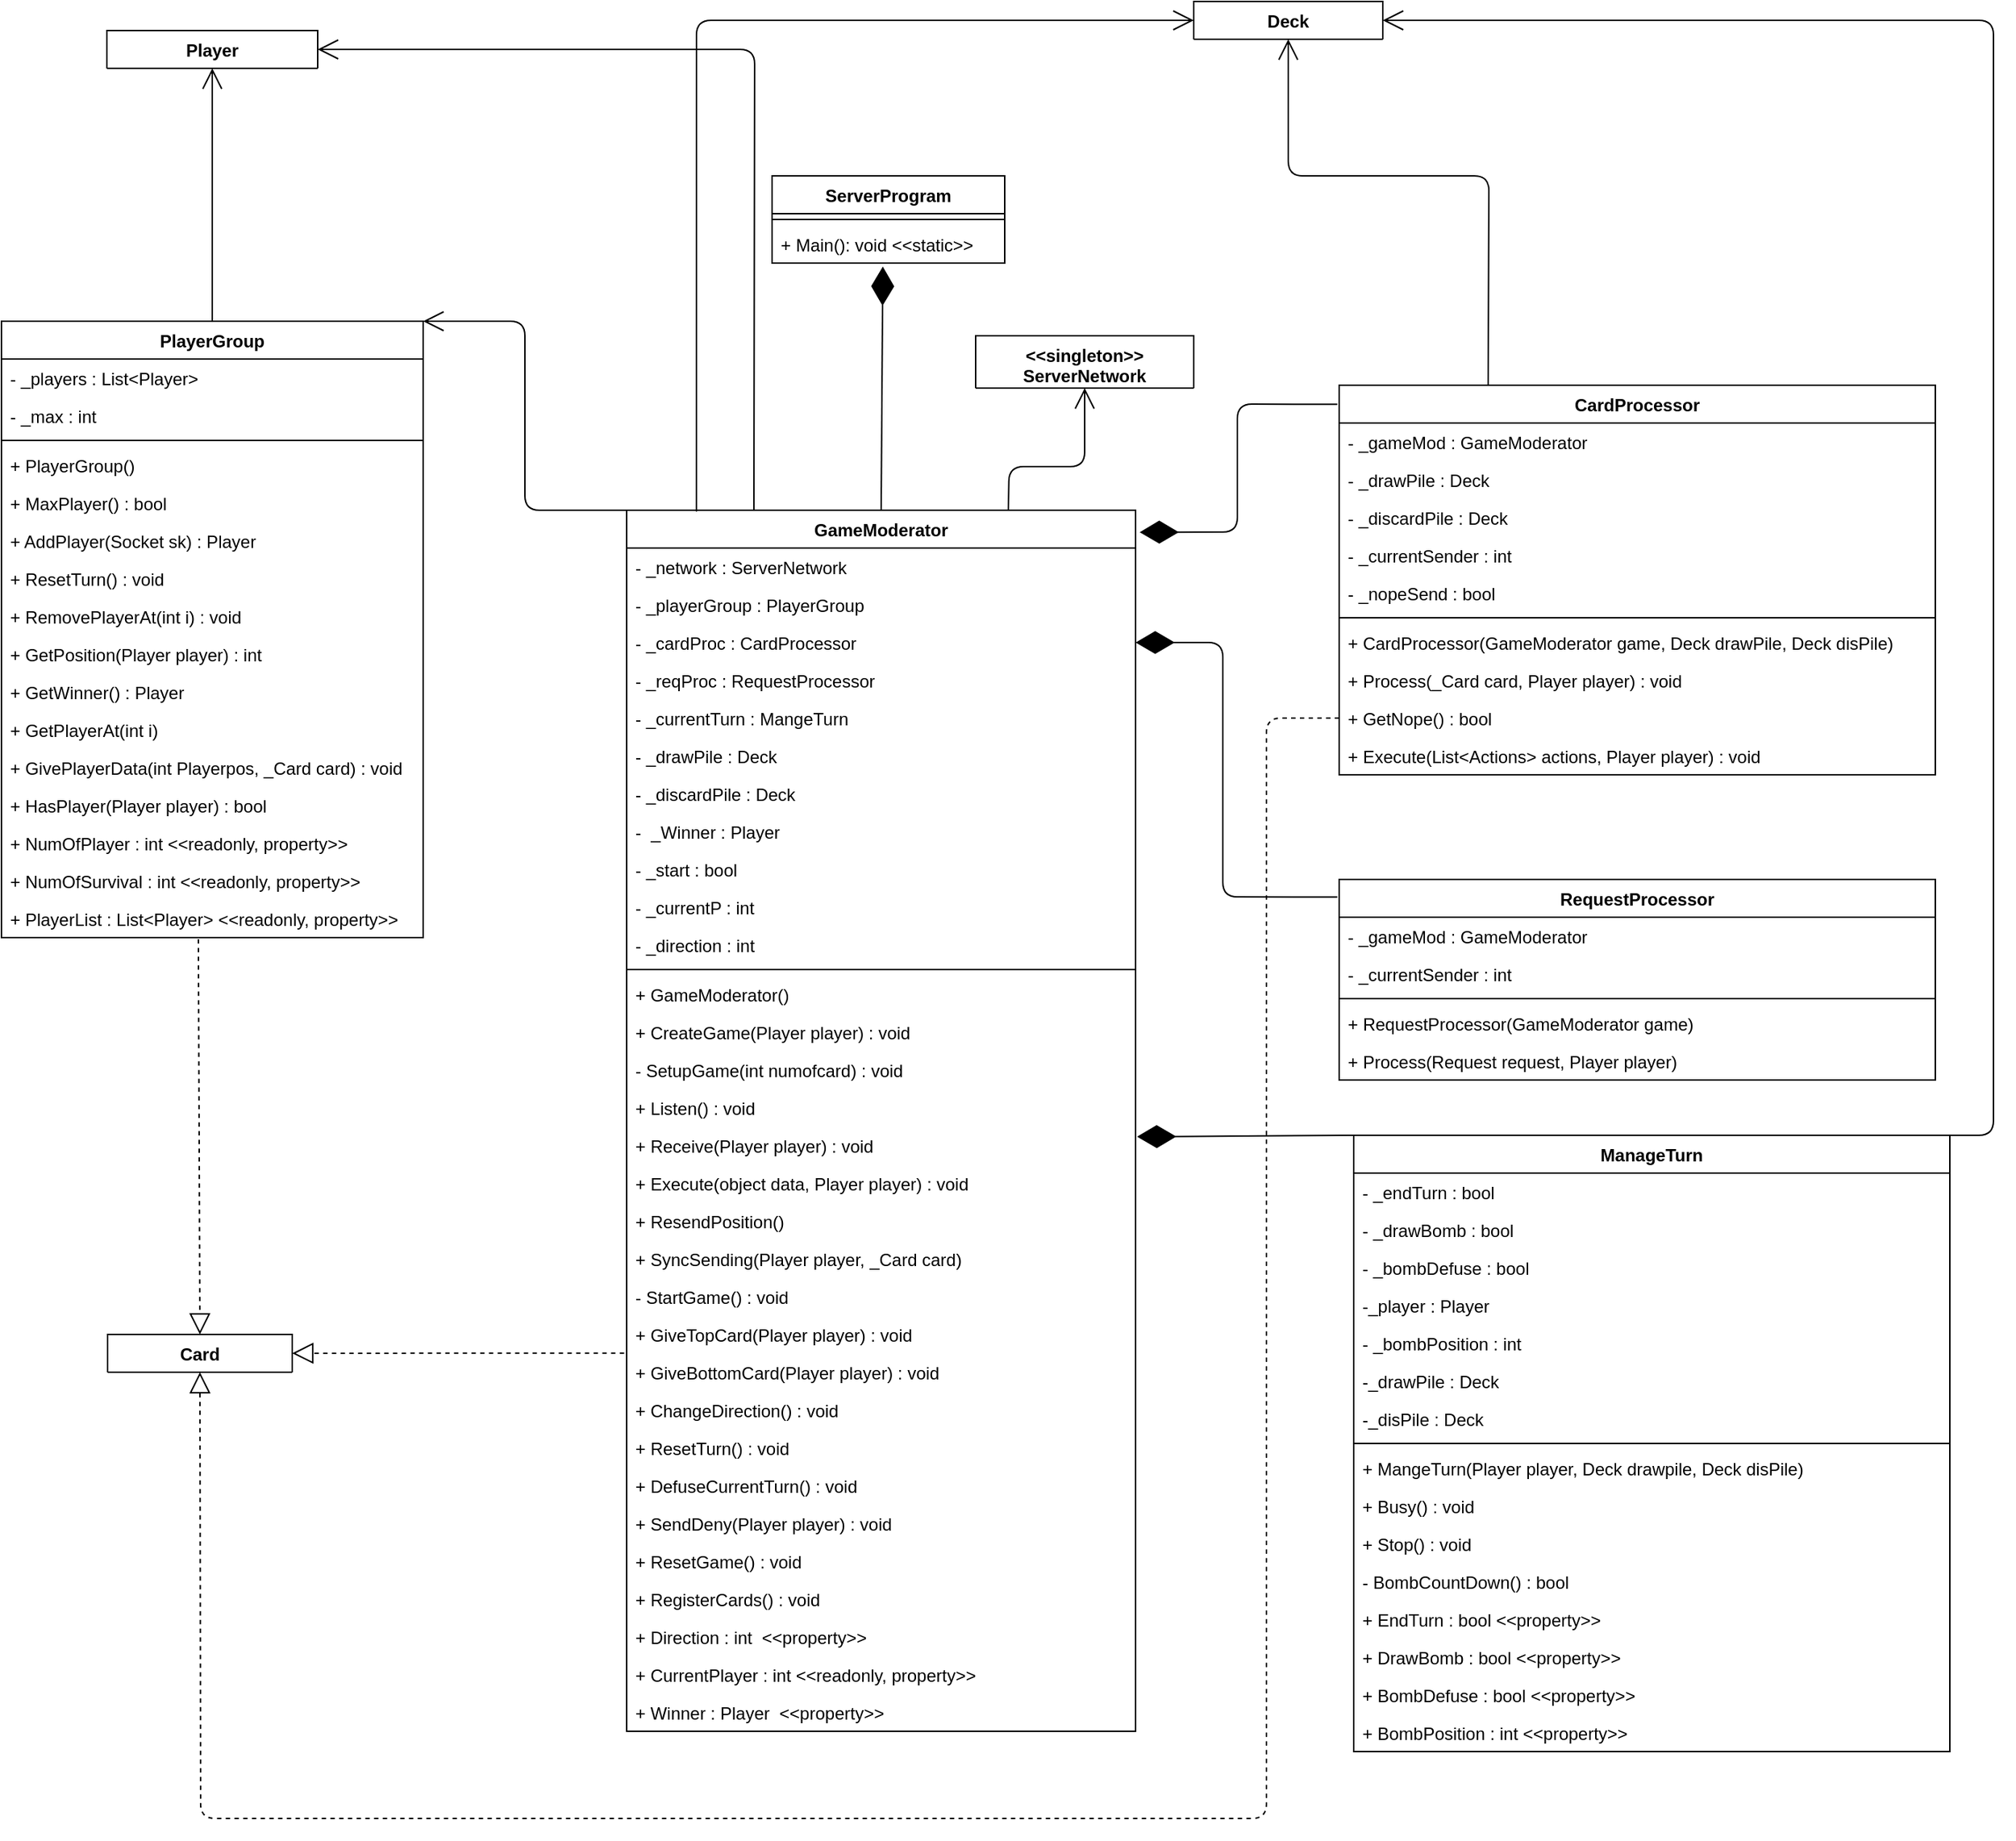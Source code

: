<mxfile version="15.2.9" type="device"><diagram id="C5RBs43oDa-KdzZeNtuy" name="Page-1"><mxGraphModel dx="1412" dy="1494" grid="1" gridSize="10" guides="1" tooltips="1" connect="1" arrows="1" fold="1" page="1" pageScale="1" pageWidth="827" pageHeight="1169" math="0" shadow="0"><root><mxCell id="WIyWlLk6GJQsqaUBKTNV-0"/><mxCell id="WIyWlLk6GJQsqaUBKTNV-1" parent="WIyWlLk6GJQsqaUBKTNV-0"/><mxCell id="rvF8UVp6I5DyZDz2M3_H-0" value="ServerProgram" style="swimlane;fontStyle=1;align=center;verticalAlign=top;childLayout=stackLayout;horizontal=1;startSize=26;horizontalStack=0;resizeParent=1;resizeParentMax=0;resizeLast=0;collapsible=1;marginBottom=0;" vertex="1" parent="WIyWlLk6GJQsqaUBKTNV-1"><mxGeometry x="740" y="430" width="160" height="60" as="geometry"/></mxCell><mxCell id="rvF8UVp6I5DyZDz2M3_H-2" value="" style="line;strokeWidth=1;fillColor=none;align=left;verticalAlign=middle;spacingTop=-1;spacingLeft=3;spacingRight=3;rotatable=0;labelPosition=right;points=[];portConstraint=eastwest;" vertex="1" parent="rvF8UVp6I5DyZDz2M3_H-0"><mxGeometry y="26" width="160" height="8" as="geometry"/></mxCell><mxCell id="rvF8UVp6I5DyZDz2M3_H-3" value="+ Main(): void &lt;&lt;static&gt;&gt;" style="text;strokeColor=none;fillColor=none;align=left;verticalAlign=top;spacingLeft=4;spacingRight=4;overflow=hidden;rotatable=0;points=[[0,0.5],[1,0.5]];portConstraint=eastwest;" vertex="1" parent="rvF8UVp6I5DyZDz2M3_H-0"><mxGeometry y="34" width="160" height="26" as="geometry"/></mxCell><mxCell id="rvF8UVp6I5DyZDz2M3_H-5" value="&lt;&lt;singleton&gt;&gt;&#xA;ServerNetwork" style="swimlane;fontStyle=1;align=center;verticalAlign=top;childLayout=stackLayout;horizontal=1;startSize=36;horizontalStack=0;resizeParent=1;resizeParentMax=0;resizeLast=0;collapsible=1;marginBottom=0;" vertex="1" collapsed="1" parent="WIyWlLk6GJQsqaUBKTNV-1"><mxGeometry x="880" y="540" width="150" height="36" as="geometry"><mxRectangle x="360" y="524" width="160" height="44" as="alternateBounds"/></mxGeometry></mxCell><mxCell id="rvF8UVp6I5DyZDz2M3_H-7" value="" style="line;strokeWidth=1;fillColor=none;align=left;verticalAlign=middle;spacingTop=-1;spacingLeft=3;spacingRight=3;rotatable=0;labelPosition=right;points=[];portConstraint=eastwest;" vertex="1" parent="rvF8UVp6I5DyZDz2M3_H-5"><mxGeometry y="36" width="150" height="8" as="geometry"/></mxCell><mxCell id="rvF8UVp6I5DyZDz2M3_H-10" value="GameModerator" style="swimlane;fontStyle=1;align=center;verticalAlign=top;childLayout=stackLayout;horizontal=1;startSize=26;horizontalStack=0;resizeParent=1;resizeParentMax=0;resizeLast=0;collapsible=1;marginBottom=0;" vertex="1" parent="WIyWlLk6GJQsqaUBKTNV-1"><mxGeometry x="640" y="660" width="350" height="840" as="geometry"><mxRectangle x="640" y="660" width="350" height="26" as="alternateBounds"/></mxGeometry></mxCell><mxCell id="rvF8UVp6I5DyZDz2M3_H-11" value="- _network : ServerNetwork" style="text;strokeColor=none;fillColor=none;align=left;verticalAlign=top;spacingLeft=4;spacingRight=4;overflow=hidden;rotatable=0;points=[[0,0.5],[1,0.5]];portConstraint=eastwest;" vertex="1" parent="rvF8UVp6I5DyZDz2M3_H-10"><mxGeometry y="26" width="350" height="26" as="geometry"/></mxCell><mxCell id="rvF8UVp6I5DyZDz2M3_H-16" value="- _playerGroup : PlayerGroup" style="text;strokeColor=none;fillColor=none;align=left;verticalAlign=top;spacingLeft=4;spacingRight=4;overflow=hidden;rotatable=0;points=[[0,0.5],[1,0.5]];portConstraint=eastwest;" vertex="1" parent="rvF8UVp6I5DyZDz2M3_H-10"><mxGeometry y="52" width="350" height="26" as="geometry"/></mxCell><mxCell id="rvF8UVp6I5DyZDz2M3_H-17" value="- _cardProc : CardProcessor" style="text;strokeColor=none;fillColor=none;align=left;verticalAlign=top;spacingLeft=4;spacingRight=4;overflow=hidden;rotatable=0;points=[[0,0.5],[1,0.5]];portConstraint=eastwest;" vertex="1" parent="rvF8UVp6I5DyZDz2M3_H-10"><mxGeometry y="78" width="350" height="26" as="geometry"/></mxCell><mxCell id="rvF8UVp6I5DyZDz2M3_H-18" value="- _reqProc : RequestProcessor" style="text;strokeColor=none;fillColor=none;align=left;verticalAlign=top;spacingLeft=4;spacingRight=4;overflow=hidden;rotatable=0;points=[[0,0.5],[1,0.5]];portConstraint=eastwest;" vertex="1" parent="rvF8UVp6I5DyZDz2M3_H-10"><mxGeometry y="104" width="350" height="26" as="geometry"/></mxCell><mxCell id="rvF8UVp6I5DyZDz2M3_H-25" value="- _currentTurn : MangeTurn" style="text;strokeColor=none;fillColor=none;align=left;verticalAlign=top;spacingLeft=4;spacingRight=4;overflow=hidden;rotatable=0;points=[[0,0.5],[1,0.5]];portConstraint=eastwest;" vertex="1" parent="rvF8UVp6I5DyZDz2M3_H-10"><mxGeometry y="130" width="350" height="26" as="geometry"/></mxCell><mxCell id="rvF8UVp6I5DyZDz2M3_H-19" value="- _drawPile : Deck" style="text;strokeColor=none;fillColor=none;align=left;verticalAlign=top;spacingLeft=4;spacingRight=4;overflow=hidden;rotatable=0;points=[[0,0.5],[1,0.5]];portConstraint=eastwest;" vertex="1" parent="rvF8UVp6I5DyZDz2M3_H-10"><mxGeometry y="156" width="350" height="26" as="geometry"/></mxCell><mxCell id="rvF8UVp6I5DyZDz2M3_H-21" value="- _discardPile : Deck" style="text;strokeColor=none;fillColor=none;align=left;verticalAlign=top;spacingLeft=4;spacingRight=4;overflow=hidden;rotatable=0;points=[[0,0.5],[1,0.5]];portConstraint=eastwest;" vertex="1" parent="rvF8UVp6I5DyZDz2M3_H-10"><mxGeometry y="182" width="350" height="26" as="geometry"/></mxCell><mxCell id="rvF8UVp6I5DyZDz2M3_H-22" value="-  _Winner : Player" style="text;strokeColor=none;fillColor=none;align=left;verticalAlign=top;spacingLeft=4;spacingRight=4;overflow=hidden;rotatable=0;points=[[0,0.5],[1,0.5]];portConstraint=eastwest;" vertex="1" parent="rvF8UVp6I5DyZDz2M3_H-10"><mxGeometry y="208" width="350" height="26" as="geometry"/></mxCell><mxCell id="rvF8UVp6I5DyZDz2M3_H-23" value="- _start : bool" style="text;strokeColor=none;fillColor=none;align=left;verticalAlign=top;spacingLeft=4;spacingRight=4;overflow=hidden;rotatable=0;points=[[0,0.5],[1,0.5]];portConstraint=eastwest;" vertex="1" parent="rvF8UVp6I5DyZDz2M3_H-10"><mxGeometry y="234" width="350" height="26" as="geometry"/></mxCell><mxCell id="rvF8UVp6I5DyZDz2M3_H-24" value="- _currentP : int" style="text;strokeColor=none;fillColor=none;align=left;verticalAlign=top;spacingLeft=4;spacingRight=4;overflow=hidden;rotatable=0;points=[[0,0.5],[1,0.5]];portConstraint=eastwest;" vertex="1" parent="rvF8UVp6I5DyZDz2M3_H-10"><mxGeometry y="260" width="350" height="26" as="geometry"/></mxCell><mxCell id="rvF8UVp6I5DyZDz2M3_H-26" value="- _direction : int" style="text;strokeColor=none;fillColor=none;align=left;verticalAlign=top;spacingLeft=4;spacingRight=4;overflow=hidden;rotatable=0;points=[[0,0.5],[1,0.5]];portConstraint=eastwest;" vertex="1" parent="rvF8UVp6I5DyZDz2M3_H-10"><mxGeometry y="286" width="350" height="26" as="geometry"/></mxCell><mxCell id="rvF8UVp6I5DyZDz2M3_H-12" value="" style="line;strokeWidth=1;fillColor=none;align=left;verticalAlign=middle;spacingTop=-1;spacingLeft=3;spacingRight=3;rotatable=0;labelPosition=right;points=[];portConstraint=eastwest;" vertex="1" parent="rvF8UVp6I5DyZDz2M3_H-10"><mxGeometry y="312" width="350" height="8" as="geometry"/></mxCell><mxCell id="rvF8UVp6I5DyZDz2M3_H-13" value="+ GameModerator()" style="text;strokeColor=none;fillColor=none;align=left;verticalAlign=top;spacingLeft=4;spacingRight=4;overflow=hidden;rotatable=0;points=[[0,0.5],[1,0.5]];portConstraint=eastwest;" vertex="1" parent="rvF8UVp6I5DyZDz2M3_H-10"><mxGeometry y="320" width="350" height="26" as="geometry"/></mxCell><mxCell id="rvF8UVp6I5DyZDz2M3_H-27" value="+ CreateGame(Player player) : void" style="text;strokeColor=none;fillColor=none;align=left;verticalAlign=top;spacingLeft=4;spacingRight=4;overflow=hidden;rotatable=0;points=[[0,0.5],[1,0.5]];portConstraint=eastwest;" vertex="1" parent="rvF8UVp6I5DyZDz2M3_H-10"><mxGeometry y="346" width="350" height="26" as="geometry"/></mxCell><mxCell id="rvF8UVp6I5DyZDz2M3_H-32" value="- SetupGame(int numofcard) : void" style="text;strokeColor=none;fillColor=none;align=left;verticalAlign=top;spacingLeft=4;spacingRight=4;overflow=hidden;rotatable=0;points=[[0,0.5],[1,0.5]];portConstraint=eastwest;" vertex="1" parent="rvF8UVp6I5DyZDz2M3_H-10"><mxGeometry y="372" width="350" height="26" as="geometry"/></mxCell><mxCell id="rvF8UVp6I5DyZDz2M3_H-28" value="+ Listen() : void" style="text;strokeColor=none;fillColor=none;align=left;verticalAlign=top;spacingLeft=4;spacingRight=4;overflow=hidden;rotatable=0;points=[[0,0.5],[1,0.5]];portConstraint=eastwest;" vertex="1" parent="rvF8UVp6I5DyZDz2M3_H-10"><mxGeometry y="398" width="350" height="26" as="geometry"/></mxCell><mxCell id="rvF8UVp6I5DyZDz2M3_H-29" value="+ Receive(Player player) : void" style="text;strokeColor=none;fillColor=none;align=left;verticalAlign=top;spacingLeft=4;spacingRight=4;overflow=hidden;rotatable=0;points=[[0,0.5],[1,0.5]];portConstraint=eastwest;" vertex="1" parent="rvF8UVp6I5DyZDz2M3_H-10"><mxGeometry y="424" width="350" height="26" as="geometry"/></mxCell><mxCell id="rvF8UVp6I5DyZDz2M3_H-30" value="+ Execute(object data, Player player) : void" style="text;strokeColor=none;fillColor=none;align=left;verticalAlign=top;spacingLeft=4;spacingRight=4;overflow=hidden;rotatable=0;points=[[0,0.5],[1,0.5]];portConstraint=eastwest;" vertex="1" parent="rvF8UVp6I5DyZDz2M3_H-10"><mxGeometry y="450" width="350" height="26" as="geometry"/></mxCell><mxCell id="rvF8UVp6I5DyZDz2M3_H-31" value="+ ResendPosition()" style="text;strokeColor=none;fillColor=none;align=left;verticalAlign=top;spacingLeft=4;spacingRight=4;overflow=hidden;rotatable=0;points=[[0,0.5],[1,0.5]];portConstraint=eastwest;" vertex="1" parent="rvF8UVp6I5DyZDz2M3_H-10"><mxGeometry y="476" width="350" height="26" as="geometry"/></mxCell><mxCell id="rvF8UVp6I5DyZDz2M3_H-38" value="+ SyncSending(Player player, _Card card)" style="text;strokeColor=none;fillColor=none;align=left;verticalAlign=top;spacingLeft=4;spacingRight=4;overflow=hidden;rotatable=0;points=[[0,0.5],[1,0.5]];portConstraint=eastwest;" vertex="1" parent="rvF8UVp6I5DyZDz2M3_H-10"><mxGeometry y="502" width="350" height="26" as="geometry"/></mxCell><mxCell id="rvF8UVp6I5DyZDz2M3_H-33" value="- StartGame() : void" style="text;strokeColor=none;fillColor=none;align=left;verticalAlign=top;spacingLeft=4;spacingRight=4;overflow=hidden;rotatable=0;points=[[0,0.5],[1,0.5]];portConstraint=eastwest;" vertex="1" parent="rvF8UVp6I5DyZDz2M3_H-10"><mxGeometry y="528" width="350" height="26" as="geometry"/></mxCell><mxCell id="rvF8UVp6I5DyZDz2M3_H-34" value="+ GiveTopCard(Player player) : void" style="text;strokeColor=none;fillColor=none;align=left;verticalAlign=top;spacingLeft=4;spacingRight=4;overflow=hidden;rotatable=0;points=[[0,0.5],[1,0.5]];portConstraint=eastwest;" vertex="1" parent="rvF8UVp6I5DyZDz2M3_H-10"><mxGeometry y="554" width="350" height="26" as="geometry"/></mxCell><mxCell id="rvF8UVp6I5DyZDz2M3_H-35" value="+ GiveBottomCard(Player player) : void" style="text;strokeColor=none;fillColor=none;align=left;verticalAlign=top;spacingLeft=4;spacingRight=4;overflow=hidden;rotatable=0;points=[[0,0.5],[1,0.5]];portConstraint=eastwest;" vertex="1" parent="rvF8UVp6I5DyZDz2M3_H-10"><mxGeometry y="580" width="350" height="26" as="geometry"/></mxCell><mxCell id="rvF8UVp6I5DyZDz2M3_H-36" value="+ ChangeDirection() : void" style="text;strokeColor=none;fillColor=none;align=left;verticalAlign=top;spacingLeft=4;spacingRight=4;overflow=hidden;rotatable=0;points=[[0,0.5],[1,0.5]];portConstraint=eastwest;" vertex="1" parent="rvF8UVp6I5DyZDz2M3_H-10"><mxGeometry y="606" width="350" height="26" as="geometry"/></mxCell><mxCell id="rvF8UVp6I5DyZDz2M3_H-37" value="+ ResetTurn() : void" style="text;strokeColor=none;fillColor=none;align=left;verticalAlign=top;spacingLeft=4;spacingRight=4;overflow=hidden;rotatable=0;points=[[0,0.5],[1,0.5]];portConstraint=eastwest;" vertex="1" parent="rvF8UVp6I5DyZDz2M3_H-10"><mxGeometry y="632" width="350" height="26" as="geometry"/></mxCell><mxCell id="rvF8UVp6I5DyZDz2M3_H-39" value="+ DefuseCurrentTurn() : void" style="text;strokeColor=none;fillColor=none;align=left;verticalAlign=top;spacingLeft=4;spacingRight=4;overflow=hidden;rotatable=0;points=[[0,0.5],[1,0.5]];portConstraint=eastwest;" vertex="1" parent="rvF8UVp6I5DyZDz2M3_H-10"><mxGeometry y="658" width="350" height="26" as="geometry"/></mxCell><mxCell id="rvF8UVp6I5DyZDz2M3_H-40" value="+ SendDeny(Player player) : void" style="text;strokeColor=none;fillColor=none;align=left;verticalAlign=top;spacingLeft=4;spacingRight=4;overflow=hidden;rotatable=0;points=[[0,0.5],[1,0.5]];portConstraint=eastwest;" vertex="1" parent="rvF8UVp6I5DyZDz2M3_H-10"><mxGeometry y="684" width="350" height="26" as="geometry"/></mxCell><mxCell id="rvF8UVp6I5DyZDz2M3_H-41" value="+ ResetGame() : void" style="text;strokeColor=none;fillColor=none;align=left;verticalAlign=top;spacingLeft=4;spacingRight=4;overflow=hidden;rotatable=0;points=[[0,0.5],[1,0.5]];portConstraint=eastwest;" vertex="1" parent="rvF8UVp6I5DyZDz2M3_H-10"><mxGeometry y="710" width="350" height="26" as="geometry"/></mxCell><mxCell id="rvF8UVp6I5DyZDz2M3_H-42" value="+ RegisterCards() : void" style="text;strokeColor=none;fillColor=none;align=left;verticalAlign=top;spacingLeft=4;spacingRight=4;overflow=hidden;rotatable=0;points=[[0,0.5],[1,0.5]];portConstraint=eastwest;" vertex="1" parent="rvF8UVp6I5DyZDz2M3_H-10"><mxGeometry y="736" width="350" height="26" as="geometry"/></mxCell><mxCell id="rvF8UVp6I5DyZDz2M3_H-81" value="+ Direction : int  &lt;&lt;property&gt;&gt;" style="text;strokeColor=none;fillColor=none;align=left;verticalAlign=top;spacingLeft=4;spacingRight=4;overflow=hidden;rotatable=0;points=[[0,0.5],[1,0.5]];portConstraint=eastwest;" vertex="1" parent="rvF8UVp6I5DyZDz2M3_H-10"><mxGeometry y="762" width="350" height="26" as="geometry"/></mxCell><mxCell id="rvF8UVp6I5DyZDz2M3_H-82" value="+ CurrentPlayer : int &lt;&lt;readonly, property&gt;&gt;" style="text;strokeColor=none;fillColor=none;align=left;verticalAlign=top;spacingLeft=4;spacingRight=4;overflow=hidden;rotatable=0;points=[[0,0.5],[1,0.5]];portConstraint=eastwest;" vertex="1" parent="rvF8UVp6I5DyZDz2M3_H-10"><mxGeometry y="788" width="350" height="26" as="geometry"/></mxCell><mxCell id="rvF8UVp6I5DyZDz2M3_H-83" value="+ Winner : Player  &lt;&lt;property&gt;&gt;" style="text;strokeColor=none;fillColor=none;align=left;verticalAlign=top;spacingLeft=4;spacingRight=4;overflow=hidden;rotatable=0;points=[[0,0.5],[1,0.5]];portConstraint=eastwest;" vertex="1" parent="rvF8UVp6I5DyZDz2M3_H-10"><mxGeometry y="814" width="350" height="26" as="geometry"/></mxCell><mxCell id="rvF8UVp6I5DyZDz2M3_H-14" value="" style="endArrow=diamondThin;endFill=1;endSize=24;html=1;exitX=0.5;exitY=0;exitDx=0;exitDy=0;entryX=0.476;entryY=1.093;entryDx=0;entryDy=0;entryPerimeter=0;" edge="1" parent="WIyWlLk6GJQsqaUBKTNV-1" source="rvF8UVp6I5DyZDz2M3_H-10" target="rvF8UVp6I5DyZDz2M3_H-3"><mxGeometry width="160" relative="1" as="geometry"><mxPoint x="470" y="570" as="sourcePoint"/><mxPoint x="710" y="570" as="targetPoint"/></mxGeometry></mxCell><mxCell id="rvF8UVp6I5DyZDz2M3_H-15" value="" style="endArrow=open;endFill=1;endSize=12;html=1;exitX=0.75;exitY=0;exitDx=0;exitDy=0;entryX=0.5;entryY=1;entryDx=0;entryDy=0;" edge="1" parent="WIyWlLk6GJQsqaUBKTNV-1" source="rvF8UVp6I5DyZDz2M3_H-10" target="rvF8UVp6I5DyZDz2M3_H-5"><mxGeometry width="160" relative="1" as="geometry"><mxPoint x="720" y="600" as="sourcePoint"/><mxPoint x="880" y="600" as="targetPoint"/><Array as="points"><mxPoint x="903" y="630"/><mxPoint x="955" y="630"/></Array></mxGeometry></mxCell><mxCell id="rvF8UVp6I5DyZDz2M3_H-43" value="PlayerGroup" style="swimlane;fontStyle=1;align=center;verticalAlign=top;childLayout=stackLayout;horizontal=1;startSize=26;horizontalStack=0;resizeParent=1;resizeParentMax=0;resizeLast=0;collapsible=1;marginBottom=0;" vertex="1" parent="WIyWlLk6GJQsqaUBKTNV-1"><mxGeometry x="210" y="530" width="290" height="424" as="geometry"/></mxCell><mxCell id="rvF8UVp6I5DyZDz2M3_H-44" value="- _players : List&lt;Player&gt;" style="text;strokeColor=none;fillColor=none;align=left;verticalAlign=top;spacingLeft=4;spacingRight=4;overflow=hidden;rotatable=0;points=[[0,0.5],[1,0.5]];portConstraint=eastwest;" vertex="1" parent="rvF8UVp6I5DyZDz2M3_H-43"><mxGeometry y="26" width="290" height="26" as="geometry"/></mxCell><mxCell id="rvF8UVp6I5DyZDz2M3_H-47" value="- _max : int" style="text;strokeColor=none;fillColor=none;align=left;verticalAlign=top;spacingLeft=4;spacingRight=4;overflow=hidden;rotatable=0;points=[[0,0.5],[1,0.5]];portConstraint=eastwest;" vertex="1" parent="rvF8UVp6I5DyZDz2M3_H-43"><mxGeometry y="52" width="290" height="26" as="geometry"/></mxCell><mxCell id="rvF8UVp6I5DyZDz2M3_H-45" value="" style="line;strokeWidth=1;fillColor=none;align=left;verticalAlign=middle;spacingTop=-1;spacingLeft=3;spacingRight=3;rotatable=0;labelPosition=right;points=[];portConstraint=eastwest;" vertex="1" parent="rvF8UVp6I5DyZDz2M3_H-43"><mxGeometry y="78" width="290" height="8" as="geometry"/></mxCell><mxCell id="rvF8UVp6I5DyZDz2M3_H-46" value="+ PlayerGroup()" style="text;strokeColor=none;fillColor=none;align=left;verticalAlign=top;spacingLeft=4;spacingRight=4;overflow=hidden;rotatable=0;points=[[0,0.5],[1,0.5]];portConstraint=eastwest;" vertex="1" parent="rvF8UVp6I5DyZDz2M3_H-43"><mxGeometry y="86" width="290" height="26" as="geometry"/></mxCell><mxCell id="rvF8UVp6I5DyZDz2M3_H-48" value="+ MaxPlayer() : bool" style="text;strokeColor=none;fillColor=none;align=left;verticalAlign=top;spacingLeft=4;spacingRight=4;overflow=hidden;rotatable=0;points=[[0,0.5],[1,0.5]];portConstraint=eastwest;" vertex="1" parent="rvF8UVp6I5DyZDz2M3_H-43"><mxGeometry y="112" width="290" height="26" as="geometry"/></mxCell><mxCell id="rvF8UVp6I5DyZDz2M3_H-49" value="+ AddPlayer(Socket sk) : Player" style="text;strokeColor=none;fillColor=none;align=left;verticalAlign=top;spacingLeft=4;spacingRight=4;overflow=hidden;rotatable=0;points=[[0,0.5],[1,0.5]];portConstraint=eastwest;" vertex="1" parent="rvF8UVp6I5DyZDz2M3_H-43"><mxGeometry y="138" width="290" height="26" as="geometry"/></mxCell><mxCell id="rvF8UVp6I5DyZDz2M3_H-51" value="+ ResetTurn() : void" style="text;strokeColor=none;fillColor=none;align=left;verticalAlign=top;spacingLeft=4;spacingRight=4;overflow=hidden;rotatable=0;points=[[0,0.5],[1,0.5]];portConstraint=eastwest;" vertex="1" parent="rvF8UVp6I5DyZDz2M3_H-43"><mxGeometry y="164" width="290" height="26" as="geometry"/></mxCell><mxCell id="rvF8UVp6I5DyZDz2M3_H-52" value="+ RemovePlayerAt(int i) : void" style="text;strokeColor=none;fillColor=none;align=left;verticalAlign=top;spacingLeft=4;spacingRight=4;overflow=hidden;rotatable=0;points=[[0,0.5],[1,0.5]];portConstraint=eastwest;" vertex="1" parent="rvF8UVp6I5DyZDz2M3_H-43"><mxGeometry y="190" width="290" height="26" as="geometry"/></mxCell><mxCell id="rvF8UVp6I5DyZDz2M3_H-62" value="+ GetPosition(Player player) : int" style="text;strokeColor=none;fillColor=none;align=left;verticalAlign=top;spacingLeft=4;spacingRight=4;overflow=hidden;rotatable=0;points=[[0,0.5],[1,0.5]];portConstraint=eastwest;" vertex="1" parent="rvF8UVp6I5DyZDz2M3_H-43"><mxGeometry y="216" width="290" height="26" as="geometry"/></mxCell><mxCell id="rvF8UVp6I5DyZDz2M3_H-63" value="+ GetWinner() : Player" style="text;strokeColor=none;fillColor=none;align=left;verticalAlign=top;spacingLeft=4;spacingRight=4;overflow=hidden;rotatable=0;points=[[0,0.5],[1,0.5]];portConstraint=eastwest;" vertex="1" parent="rvF8UVp6I5DyZDz2M3_H-43"><mxGeometry y="242" width="290" height="26" as="geometry"/></mxCell><mxCell id="rvF8UVp6I5DyZDz2M3_H-75" value="+ GetPlayerAt(int i)" style="text;strokeColor=none;fillColor=none;align=left;verticalAlign=top;spacingLeft=4;spacingRight=4;overflow=hidden;rotatable=0;points=[[0,0.5],[1,0.5]];portConstraint=eastwest;" vertex="1" parent="rvF8UVp6I5DyZDz2M3_H-43"><mxGeometry y="268" width="290" height="26" as="geometry"/></mxCell><mxCell id="rvF8UVp6I5DyZDz2M3_H-76" value="+ GivePlayerData(int Playerpos, _Card card) : void" style="text;strokeColor=none;fillColor=none;align=left;verticalAlign=top;spacingLeft=4;spacingRight=4;overflow=hidden;rotatable=0;points=[[0,0.5],[1,0.5]];portConstraint=eastwest;" vertex="1" parent="rvF8UVp6I5DyZDz2M3_H-43"><mxGeometry y="294" width="290" height="26" as="geometry"/></mxCell><mxCell id="rvF8UVp6I5DyZDz2M3_H-77" value="+ HasPlayer(Player player) : bool" style="text;strokeColor=none;fillColor=none;align=left;verticalAlign=top;spacingLeft=4;spacingRight=4;overflow=hidden;rotatable=0;points=[[0,0.5],[1,0.5]];portConstraint=eastwest;" vertex="1" parent="rvF8UVp6I5DyZDz2M3_H-43"><mxGeometry y="320" width="290" height="26" as="geometry"/></mxCell><mxCell id="rvF8UVp6I5DyZDz2M3_H-80" value="+ NumOfPlayer : int &lt;&lt;readonly, property&gt;&gt;" style="text;strokeColor=none;fillColor=none;align=left;verticalAlign=top;spacingLeft=4;spacingRight=4;overflow=hidden;rotatable=0;points=[[0,0.5],[1,0.5]];portConstraint=eastwest;" vertex="1" parent="rvF8UVp6I5DyZDz2M3_H-43"><mxGeometry y="346" width="290" height="26" as="geometry"/></mxCell><mxCell id="rvF8UVp6I5DyZDz2M3_H-78" value="+ NumOfSurvival : int &lt;&lt;readonly, property&gt;&gt;" style="text;strokeColor=none;fillColor=none;align=left;verticalAlign=top;spacingLeft=4;spacingRight=4;overflow=hidden;rotatable=0;points=[[0,0.5],[1,0.5]];portConstraint=eastwest;" vertex="1" parent="rvF8UVp6I5DyZDz2M3_H-43"><mxGeometry y="372" width="290" height="26" as="geometry"/></mxCell><mxCell id="rvF8UVp6I5DyZDz2M3_H-79" value="+ PlayerList : List&lt;Player&gt; &lt;&lt;readonly, property&gt;&gt;" style="text;strokeColor=none;fillColor=none;align=left;verticalAlign=top;spacingLeft=4;spacingRight=4;overflow=hidden;rotatable=0;points=[[0,0.5],[1,0.5]];portConstraint=eastwest;" vertex="1" parent="rvF8UVp6I5DyZDz2M3_H-43"><mxGeometry y="398" width="290" height="26" as="geometry"/></mxCell><mxCell id="rvF8UVp6I5DyZDz2M3_H-50" value="" style="endArrow=open;endFill=1;endSize=12;html=1;exitX=0;exitY=0;exitDx=0;exitDy=0;entryX=1;entryY=0;entryDx=0;entryDy=0;" edge="1" parent="WIyWlLk6GJQsqaUBKTNV-1" source="rvF8UVp6I5DyZDz2M3_H-10" target="rvF8UVp6I5DyZDz2M3_H-43"><mxGeometry width="160" relative="1" as="geometry"><mxPoint x="490" y="600" as="sourcePoint"/><mxPoint x="650" y="600" as="targetPoint"/><Array as="points"><mxPoint x="570" y="660"/><mxPoint x="570" y="530"/></Array></mxGeometry></mxCell><mxCell id="rvF8UVp6I5DyZDz2M3_H-84" value="Player" style="swimlane;fontStyle=1;align=center;verticalAlign=top;childLayout=stackLayout;horizontal=1;startSize=26;horizontalStack=0;resizeParent=1;resizeParentMax=0;resizeLast=0;collapsible=1;marginBottom=0;" vertex="1" collapsed="1" parent="WIyWlLk6GJQsqaUBKTNV-1"><mxGeometry x="282.5" y="330" width="145" height="26" as="geometry"><mxRectangle x="275" y="330" width="160" height="34" as="alternateBounds"/></mxGeometry></mxCell><mxCell id="rvF8UVp6I5DyZDz2M3_H-86" value="" style="line;strokeWidth=1;fillColor=none;align=left;verticalAlign=middle;spacingTop=-1;spacingLeft=3;spacingRight=3;rotatable=0;labelPosition=right;points=[];portConstraint=eastwest;" vertex="1" parent="rvF8UVp6I5DyZDz2M3_H-84"><mxGeometry y="26" width="145" height="8" as="geometry"/></mxCell><mxCell id="rvF8UVp6I5DyZDz2M3_H-88" value="" style="endArrow=open;endFill=1;endSize=12;html=1;exitX=0.5;exitY=0;exitDx=0;exitDy=0;entryX=0.5;entryY=1;entryDx=0;entryDy=0;" edge="1" parent="WIyWlLk6GJQsqaUBKTNV-1" source="rvF8UVp6I5DyZDz2M3_H-43" target="rvF8UVp6I5DyZDz2M3_H-84"><mxGeometry width="160" relative="1" as="geometry"><mxPoint x="310" y="440" as="sourcePoint"/><mxPoint x="470" y="440" as="targetPoint"/></mxGeometry></mxCell><mxCell id="rvF8UVp6I5DyZDz2M3_H-89" value="" style="endArrow=open;endFill=1;endSize=12;html=1;exitX=0.25;exitY=0;exitDx=0;exitDy=0;entryX=1;entryY=0.5;entryDx=0;entryDy=0;" edge="1" parent="WIyWlLk6GJQsqaUBKTNV-1" source="rvF8UVp6I5DyZDz2M3_H-10" target="rvF8UVp6I5DyZDz2M3_H-84"><mxGeometry width="160" relative="1" as="geometry"><mxPoint x="310" y="440" as="sourcePoint"/><mxPoint x="470" y="440" as="targetPoint"/><Array as="points"><mxPoint x="728" y="343"/></Array></mxGeometry></mxCell><mxCell id="rvF8UVp6I5DyZDz2M3_H-90" value="CardProcessor" style="swimlane;fontStyle=1;align=center;verticalAlign=top;childLayout=stackLayout;horizontal=1;startSize=26;horizontalStack=0;resizeParent=1;resizeParentMax=0;resizeLast=0;collapsible=1;marginBottom=0;" vertex="1" parent="WIyWlLk6GJQsqaUBKTNV-1"><mxGeometry x="1130" y="574" width="410" height="268" as="geometry"/></mxCell><mxCell id="rvF8UVp6I5DyZDz2M3_H-91" value="- _gameMod : GameModerator" style="text;strokeColor=none;fillColor=none;align=left;verticalAlign=top;spacingLeft=4;spacingRight=4;overflow=hidden;rotatable=0;points=[[0,0.5],[1,0.5]];portConstraint=eastwest;" vertex="1" parent="rvF8UVp6I5DyZDz2M3_H-90"><mxGeometry y="26" width="410" height="26" as="geometry"/></mxCell><mxCell id="rvF8UVp6I5DyZDz2M3_H-94" value="- _drawPile : Deck" style="text;strokeColor=none;fillColor=none;align=left;verticalAlign=top;spacingLeft=4;spacingRight=4;overflow=hidden;rotatable=0;points=[[0,0.5],[1,0.5]];portConstraint=eastwest;" vertex="1" parent="rvF8UVp6I5DyZDz2M3_H-90"><mxGeometry y="52" width="410" height="26" as="geometry"/></mxCell><mxCell id="rvF8UVp6I5DyZDz2M3_H-95" value="- _discardPile : Deck" style="text;strokeColor=none;fillColor=none;align=left;verticalAlign=top;spacingLeft=4;spacingRight=4;overflow=hidden;rotatable=0;points=[[0,0.5],[1,0.5]];portConstraint=eastwest;" vertex="1" parent="rvF8UVp6I5DyZDz2M3_H-90"><mxGeometry y="78" width="410" height="26" as="geometry"/></mxCell><mxCell id="rvF8UVp6I5DyZDz2M3_H-96" value="- _currentSender : int" style="text;strokeColor=none;fillColor=none;align=left;verticalAlign=top;spacingLeft=4;spacingRight=4;overflow=hidden;rotatable=0;points=[[0,0.5],[1,0.5]];portConstraint=eastwest;" vertex="1" parent="rvF8UVp6I5DyZDz2M3_H-90"><mxGeometry y="104" width="410" height="26" as="geometry"/></mxCell><mxCell id="rvF8UVp6I5DyZDz2M3_H-97" value="- _nopeSend : bool" style="text;strokeColor=none;fillColor=none;align=left;verticalAlign=top;spacingLeft=4;spacingRight=4;overflow=hidden;rotatable=0;points=[[0,0.5],[1,0.5]];portConstraint=eastwest;" vertex="1" parent="rvF8UVp6I5DyZDz2M3_H-90"><mxGeometry y="130" width="410" height="26" as="geometry"/></mxCell><mxCell id="rvF8UVp6I5DyZDz2M3_H-92" value="" style="line;strokeWidth=1;fillColor=none;align=left;verticalAlign=middle;spacingTop=-1;spacingLeft=3;spacingRight=3;rotatable=0;labelPosition=right;points=[];portConstraint=eastwest;" vertex="1" parent="rvF8UVp6I5DyZDz2M3_H-90"><mxGeometry y="156" width="410" height="8" as="geometry"/></mxCell><mxCell id="rvF8UVp6I5DyZDz2M3_H-93" value="+ CardProcessor(GameModerator game, Deck drawPile, Deck disPile)" style="text;strokeColor=none;fillColor=none;align=left;verticalAlign=top;spacingLeft=4;spacingRight=4;overflow=hidden;rotatable=0;points=[[0,0.5],[1,0.5]];portConstraint=eastwest;" vertex="1" parent="rvF8UVp6I5DyZDz2M3_H-90"><mxGeometry y="164" width="410" height="26" as="geometry"/></mxCell><mxCell id="rvF8UVp6I5DyZDz2M3_H-98" value="+ Process(_Card card, Player player) : void" style="text;strokeColor=none;fillColor=none;align=left;verticalAlign=top;spacingLeft=4;spacingRight=4;overflow=hidden;rotatable=0;points=[[0,0.5],[1,0.5]];portConstraint=eastwest;" vertex="1" parent="rvF8UVp6I5DyZDz2M3_H-90"><mxGeometry y="190" width="410" height="26" as="geometry"/></mxCell><mxCell id="rvF8UVp6I5DyZDz2M3_H-99" value="+ GetNope() : bool" style="text;strokeColor=none;fillColor=none;align=left;verticalAlign=top;spacingLeft=4;spacingRight=4;overflow=hidden;rotatable=0;points=[[0,0.5],[1,0.5]];portConstraint=eastwest;" vertex="1" parent="rvF8UVp6I5DyZDz2M3_H-90"><mxGeometry y="216" width="410" height="26" as="geometry"/></mxCell><mxCell id="rvF8UVp6I5DyZDz2M3_H-100" value="+ Execute(List&lt;Actions&gt; actions, Player player) : void" style="text;strokeColor=none;fillColor=none;align=left;verticalAlign=top;spacingLeft=4;spacingRight=4;overflow=hidden;rotatable=0;points=[[0,0.5],[1,0.5]];portConstraint=eastwest;" vertex="1" parent="rvF8UVp6I5DyZDz2M3_H-90"><mxGeometry y="242" width="410" height="26" as="geometry"/></mxCell><mxCell id="rvF8UVp6I5DyZDz2M3_H-101" value="" style="endArrow=diamondThin;endFill=1;endSize=24;html=1;entryX=1.008;entryY=0.018;entryDx=0;entryDy=0;entryPerimeter=0;exitX=-0.003;exitY=0.049;exitDx=0;exitDy=0;exitPerimeter=0;" edge="1" parent="WIyWlLk6GJQsqaUBKTNV-1" source="rvF8UVp6I5DyZDz2M3_H-90" target="rvF8UVp6I5DyZDz2M3_H-10"><mxGeometry width="160" relative="1" as="geometry"><mxPoint x="970" y="720" as="sourcePoint"/><mxPoint x="1130" y="720" as="targetPoint"/><Array as="points"><mxPoint x="1060" y="587"/><mxPoint x="1060" y="675"/></Array></mxGeometry></mxCell><mxCell id="rvF8UVp6I5DyZDz2M3_H-102" value="RequestProcessor" style="swimlane;fontStyle=1;align=center;verticalAlign=top;childLayout=stackLayout;horizontal=1;startSize=26;horizontalStack=0;resizeParent=1;resizeParentMax=0;resizeLast=0;collapsible=1;marginBottom=0;" vertex="1" parent="WIyWlLk6GJQsqaUBKTNV-1"><mxGeometry x="1130" y="914" width="410" height="138" as="geometry"/></mxCell><mxCell id="rvF8UVp6I5DyZDz2M3_H-103" value="- _gameMod : GameModerator" style="text;strokeColor=none;fillColor=none;align=left;verticalAlign=top;spacingLeft=4;spacingRight=4;overflow=hidden;rotatable=0;points=[[0,0.5],[1,0.5]];portConstraint=eastwest;" vertex="1" parent="rvF8UVp6I5DyZDz2M3_H-102"><mxGeometry y="26" width="410" height="26" as="geometry"/></mxCell><mxCell id="rvF8UVp6I5DyZDz2M3_H-106" value="- _currentSender : int" style="text;strokeColor=none;fillColor=none;align=left;verticalAlign=top;spacingLeft=4;spacingRight=4;overflow=hidden;rotatable=0;points=[[0,0.5],[1,0.5]];portConstraint=eastwest;" vertex="1" parent="rvF8UVp6I5DyZDz2M3_H-102"><mxGeometry y="52" width="410" height="26" as="geometry"/></mxCell><mxCell id="rvF8UVp6I5DyZDz2M3_H-104" value="" style="line;strokeWidth=1;fillColor=none;align=left;verticalAlign=middle;spacingTop=-1;spacingLeft=3;spacingRight=3;rotatable=0;labelPosition=right;points=[];portConstraint=eastwest;" vertex="1" parent="rvF8UVp6I5DyZDz2M3_H-102"><mxGeometry y="78" width="410" height="8" as="geometry"/></mxCell><mxCell id="rvF8UVp6I5DyZDz2M3_H-105" value="+ RequestProcessor(GameModerator game)" style="text;strokeColor=none;fillColor=none;align=left;verticalAlign=top;spacingLeft=4;spacingRight=4;overflow=hidden;rotatable=0;points=[[0,0.5],[1,0.5]];portConstraint=eastwest;" vertex="1" parent="rvF8UVp6I5DyZDz2M3_H-102"><mxGeometry y="86" width="410" height="26" as="geometry"/></mxCell><mxCell id="rvF8UVp6I5DyZDz2M3_H-107" value="+ Process(Request request, Player player)" style="text;strokeColor=none;fillColor=none;align=left;verticalAlign=top;spacingLeft=4;spacingRight=4;overflow=hidden;rotatable=0;points=[[0,0.5],[1,0.5]];portConstraint=eastwest;" vertex="1" parent="rvF8UVp6I5DyZDz2M3_H-102"><mxGeometry y="112" width="410" height="26" as="geometry"/></mxCell><mxCell id="rvF8UVp6I5DyZDz2M3_H-108" value="" style="endArrow=diamondThin;endFill=1;endSize=24;html=1;entryX=1;entryY=0.5;entryDx=0;entryDy=0;exitX=-0.003;exitY=0.088;exitDx=0;exitDy=0;exitPerimeter=0;" edge="1" parent="WIyWlLk6GJQsqaUBKTNV-1" source="rvF8UVp6I5DyZDz2M3_H-102" target="rvF8UVp6I5DyZDz2M3_H-17"><mxGeometry width="160" relative="1" as="geometry"><mxPoint x="1030" y="820" as="sourcePoint"/><mxPoint x="1190" y="820" as="targetPoint"/><Array as="points"><mxPoint x="1050" y="926"/><mxPoint x="1050" y="751"/></Array></mxGeometry></mxCell><mxCell id="rvF8UVp6I5DyZDz2M3_H-109" value="ManageTurn" style="swimlane;fontStyle=1;align=center;verticalAlign=top;childLayout=stackLayout;horizontal=1;startSize=26;horizontalStack=0;resizeParent=1;resizeParentMax=0;resizeLast=0;collapsible=1;marginBottom=0;" vertex="1" parent="WIyWlLk6GJQsqaUBKTNV-1"><mxGeometry x="1140" y="1090" width="410" height="424" as="geometry"/></mxCell><mxCell id="rvF8UVp6I5DyZDz2M3_H-110" value="- _endTurn : bool" style="text;strokeColor=none;fillColor=none;align=left;verticalAlign=top;spacingLeft=4;spacingRight=4;overflow=hidden;rotatable=0;points=[[0,0.5],[1,0.5]];portConstraint=eastwest;" vertex="1" parent="rvF8UVp6I5DyZDz2M3_H-109"><mxGeometry y="26" width="410" height="26" as="geometry"/></mxCell><mxCell id="rvF8UVp6I5DyZDz2M3_H-113" value="- _drawBomb : bool" style="text;strokeColor=none;fillColor=none;align=left;verticalAlign=top;spacingLeft=4;spacingRight=4;overflow=hidden;rotatable=0;points=[[0,0.5],[1,0.5]];portConstraint=eastwest;" vertex="1" parent="rvF8UVp6I5DyZDz2M3_H-109"><mxGeometry y="52" width="410" height="26" as="geometry"/></mxCell><mxCell id="rvF8UVp6I5DyZDz2M3_H-114" value="- _bombDefuse : bool" style="text;strokeColor=none;fillColor=none;align=left;verticalAlign=top;spacingLeft=4;spacingRight=4;overflow=hidden;rotatable=0;points=[[0,0.5],[1,0.5]];portConstraint=eastwest;" vertex="1" parent="rvF8UVp6I5DyZDz2M3_H-109"><mxGeometry y="78" width="410" height="26" as="geometry"/></mxCell><mxCell id="rvF8UVp6I5DyZDz2M3_H-115" value="-_player : Player" style="text;strokeColor=none;fillColor=none;align=left;verticalAlign=top;spacingLeft=4;spacingRight=4;overflow=hidden;rotatable=0;points=[[0,0.5],[1,0.5]];portConstraint=eastwest;" vertex="1" parent="rvF8UVp6I5DyZDz2M3_H-109"><mxGeometry y="104" width="410" height="26" as="geometry"/></mxCell><mxCell id="rvF8UVp6I5DyZDz2M3_H-128" value="- _bombPosition : int" style="text;strokeColor=none;fillColor=none;align=left;verticalAlign=top;spacingLeft=4;spacingRight=4;overflow=hidden;rotatable=0;points=[[0,0.5],[1,0.5]];portConstraint=eastwest;" vertex="1" parent="rvF8UVp6I5DyZDz2M3_H-109"><mxGeometry y="130" width="410" height="26" as="geometry"/></mxCell><mxCell id="rvF8UVp6I5DyZDz2M3_H-119" value="-_drawPile : Deck" style="text;strokeColor=none;fillColor=none;align=left;verticalAlign=top;spacingLeft=4;spacingRight=4;overflow=hidden;rotatable=0;points=[[0,0.5],[1,0.5]];portConstraint=eastwest;" vertex="1" parent="rvF8UVp6I5DyZDz2M3_H-109"><mxGeometry y="156" width="410" height="26" as="geometry"/></mxCell><mxCell id="rvF8UVp6I5DyZDz2M3_H-120" value="-_disPile : Deck" style="text;strokeColor=none;fillColor=none;align=left;verticalAlign=top;spacingLeft=4;spacingRight=4;overflow=hidden;rotatable=0;points=[[0,0.5],[1,0.5]];portConstraint=eastwest;" vertex="1" parent="rvF8UVp6I5DyZDz2M3_H-109"><mxGeometry y="182" width="410" height="26" as="geometry"/></mxCell><mxCell id="rvF8UVp6I5DyZDz2M3_H-111" value="" style="line;strokeWidth=1;fillColor=none;align=left;verticalAlign=middle;spacingTop=-1;spacingLeft=3;spacingRight=3;rotatable=0;labelPosition=right;points=[];portConstraint=eastwest;" vertex="1" parent="rvF8UVp6I5DyZDz2M3_H-109"><mxGeometry y="208" width="410" height="8" as="geometry"/></mxCell><mxCell id="rvF8UVp6I5DyZDz2M3_H-112" value="+ MangeTurn(Player player, Deck drawpile, Deck disPile)" style="text;strokeColor=none;fillColor=none;align=left;verticalAlign=top;spacingLeft=4;spacingRight=4;overflow=hidden;rotatable=0;points=[[0,0.5],[1,0.5]];portConstraint=eastwest;" vertex="1" parent="rvF8UVp6I5DyZDz2M3_H-109"><mxGeometry y="216" width="410" height="26" as="geometry"/></mxCell><mxCell id="rvF8UVp6I5DyZDz2M3_H-121" value="+ Busy() : void" style="text;strokeColor=none;fillColor=none;align=left;verticalAlign=top;spacingLeft=4;spacingRight=4;overflow=hidden;rotatable=0;points=[[0,0.5],[1,0.5]];portConstraint=eastwest;" vertex="1" parent="rvF8UVp6I5DyZDz2M3_H-109"><mxGeometry y="242" width="410" height="26" as="geometry"/></mxCell><mxCell id="rvF8UVp6I5DyZDz2M3_H-122" value="+ Stop() : void" style="text;strokeColor=none;fillColor=none;align=left;verticalAlign=top;spacingLeft=4;spacingRight=4;overflow=hidden;rotatable=0;points=[[0,0.5],[1,0.5]];portConstraint=eastwest;" vertex="1" parent="rvF8UVp6I5DyZDz2M3_H-109"><mxGeometry y="268" width="410" height="26" as="geometry"/></mxCell><mxCell id="rvF8UVp6I5DyZDz2M3_H-123" value="- BombCountDown() : bool" style="text;strokeColor=none;fillColor=none;align=left;verticalAlign=top;spacingLeft=4;spacingRight=4;overflow=hidden;rotatable=0;points=[[0,0.5],[1,0.5]];portConstraint=eastwest;" vertex="1" parent="rvF8UVp6I5DyZDz2M3_H-109"><mxGeometry y="294" width="410" height="26" as="geometry"/></mxCell><mxCell id="rvF8UVp6I5DyZDz2M3_H-124" value="+ EndTurn : bool &lt;&lt;property&gt;&gt;" style="text;strokeColor=none;fillColor=none;align=left;verticalAlign=top;spacingLeft=4;spacingRight=4;overflow=hidden;rotatable=0;points=[[0,0.5],[1,0.5]];portConstraint=eastwest;" vertex="1" parent="rvF8UVp6I5DyZDz2M3_H-109"><mxGeometry y="320" width="410" height="26" as="geometry"/></mxCell><mxCell id="rvF8UVp6I5DyZDz2M3_H-125" value="+ DrawBomb : bool &lt;&lt;property&gt;&gt;" style="text;strokeColor=none;fillColor=none;align=left;verticalAlign=top;spacingLeft=4;spacingRight=4;overflow=hidden;rotatable=0;points=[[0,0.5],[1,0.5]];portConstraint=eastwest;" vertex="1" parent="rvF8UVp6I5DyZDz2M3_H-109"><mxGeometry y="346" width="410" height="26" as="geometry"/></mxCell><mxCell id="rvF8UVp6I5DyZDz2M3_H-126" value="+ BombDefuse : bool &lt;&lt;property&gt;&gt;" style="text;strokeColor=none;fillColor=none;align=left;verticalAlign=top;spacingLeft=4;spacingRight=4;overflow=hidden;rotatable=0;points=[[0,0.5],[1,0.5]];portConstraint=eastwest;" vertex="1" parent="rvF8UVp6I5DyZDz2M3_H-109"><mxGeometry y="372" width="410" height="26" as="geometry"/></mxCell><mxCell id="rvF8UVp6I5DyZDz2M3_H-127" value="+ BombPosition : int &lt;&lt;property&gt;&gt;" style="text;strokeColor=none;fillColor=none;align=left;verticalAlign=top;spacingLeft=4;spacingRight=4;overflow=hidden;rotatable=0;points=[[0,0.5],[1,0.5]];portConstraint=eastwest;" vertex="1" parent="rvF8UVp6I5DyZDz2M3_H-109"><mxGeometry y="398" width="410" height="26" as="geometry"/></mxCell><mxCell id="rvF8UVp6I5DyZDz2M3_H-129" value="" style="endArrow=diamondThin;endFill=1;endSize=24;html=1;entryX=1.003;entryY=0.269;entryDx=0;entryDy=0;exitX=0;exitY=0;exitDx=0;exitDy=0;entryPerimeter=0;" edge="1" parent="WIyWlLk6GJQsqaUBKTNV-1" source="rvF8UVp6I5DyZDz2M3_H-109" target="rvF8UVp6I5DyZDz2M3_H-29"><mxGeometry width="160" relative="1" as="geometry"><mxPoint x="1100" y="1030" as="sourcePoint"/><mxPoint x="1260" y="1030" as="targetPoint"/></mxGeometry></mxCell><mxCell id="rvF8UVp6I5DyZDz2M3_H-137" value="Deck" style="swimlane;fontStyle=1;align=center;verticalAlign=top;childLayout=stackLayout;horizontal=1;startSize=26;horizontalStack=0;resizeParent=1;resizeParentMax=0;resizeLast=0;collapsible=1;marginBottom=0;" vertex="1" collapsed="1" parent="WIyWlLk6GJQsqaUBKTNV-1"><mxGeometry x="1030" y="310" width="130" height="26" as="geometry"><mxRectangle x="990" y="250" width="160" height="34" as="alternateBounds"/></mxGeometry></mxCell><mxCell id="rvF8UVp6I5DyZDz2M3_H-138" value="" style="line;strokeWidth=1;fillColor=none;align=left;verticalAlign=middle;spacingTop=-1;spacingLeft=3;spacingRight=3;rotatable=0;labelPosition=right;points=[];portConstraint=eastwest;" vertex="1" parent="rvF8UVp6I5DyZDz2M3_H-137"><mxGeometry y="26" width="130" height="8" as="geometry"/></mxCell><mxCell id="rvF8UVp6I5DyZDz2M3_H-139" value="" style="endArrow=open;endFill=1;endSize=12;html=1;exitX=0.137;exitY=0.001;exitDx=0;exitDy=0;exitPerimeter=0;entryX=0;entryY=0.5;entryDx=0;entryDy=0;" edge="1" parent="WIyWlLk6GJQsqaUBKTNV-1" source="rvF8UVp6I5DyZDz2M3_H-10" target="rvF8UVp6I5DyZDz2M3_H-137"><mxGeometry width="160" relative="1" as="geometry"><mxPoint x="810" y="470" as="sourcePoint"/><mxPoint x="970" y="470" as="targetPoint"/><Array as="points"><mxPoint x="688" y="323"/></Array></mxGeometry></mxCell><mxCell id="rvF8UVp6I5DyZDz2M3_H-140" value="" style="endArrow=open;endFill=1;endSize=12;html=1;exitX=0.25;exitY=0;exitDx=0;exitDy=0;entryX=0.5;entryY=1;entryDx=0;entryDy=0;" edge="1" parent="WIyWlLk6GJQsqaUBKTNV-1" source="rvF8UVp6I5DyZDz2M3_H-90" target="rvF8UVp6I5DyZDz2M3_H-137"><mxGeometry width="160" relative="1" as="geometry"><mxPoint x="960" y="530" as="sourcePoint"/><mxPoint x="1120" y="530" as="targetPoint"/><Array as="points"><mxPoint x="1233" y="430"/><mxPoint x="1095" y="430"/></Array></mxGeometry></mxCell><mxCell id="rvF8UVp6I5DyZDz2M3_H-141" value="" style="endArrow=open;endFill=1;endSize=12;html=1;exitX=1;exitY=0;exitDx=0;exitDy=0;entryX=1;entryY=0.5;entryDx=0;entryDy=0;" edge="1" parent="WIyWlLk6GJQsqaUBKTNV-1" source="rvF8UVp6I5DyZDz2M3_H-109" target="rvF8UVp6I5DyZDz2M3_H-137"><mxGeometry width="160" relative="1" as="geometry"><mxPoint x="1560" y="1100" as="sourcePoint"/><mxPoint x="1510" y="730" as="targetPoint"/><Array as="points"><mxPoint x="1580" y="1090"/><mxPoint x="1580" y="323"/></Array></mxGeometry></mxCell><mxCell id="rvF8UVp6I5DyZDz2M3_H-142" value="Card" style="swimlane;fontStyle=1;align=center;verticalAlign=top;childLayout=stackLayout;horizontal=1;startSize=26;horizontalStack=0;resizeParent=1;resizeParentMax=0;resizeLast=0;collapsible=1;marginBottom=0;" vertex="1" collapsed="1" parent="WIyWlLk6GJQsqaUBKTNV-1"><mxGeometry x="283" y="1227" width="127" height="26" as="geometry"><mxRectangle x="283" y="1227" width="160" height="34" as="alternateBounds"/></mxGeometry></mxCell><mxCell id="rvF8UVp6I5DyZDz2M3_H-144" value="" style="line;strokeWidth=1;fillColor=none;align=left;verticalAlign=middle;spacingTop=-1;spacingLeft=3;spacingRight=3;rotatable=0;labelPosition=right;points=[];portConstraint=eastwest;" vertex="1" parent="rvF8UVp6I5DyZDz2M3_H-142"><mxGeometry y="26" width="127" height="8" as="geometry"/></mxCell><mxCell id="rvF8UVp6I5DyZDz2M3_H-146" value="" style="endArrow=block;dashed=1;endFill=0;endSize=12;html=1;exitX=0.467;exitY=1.043;exitDx=0;exitDy=0;exitPerimeter=0;entryX=0.5;entryY=0;entryDx=0;entryDy=0;" edge="1" parent="WIyWlLk6GJQsqaUBKTNV-1" source="rvF8UVp6I5DyZDz2M3_H-79" target="rvF8UVp6I5DyZDz2M3_H-142"><mxGeometry width="160" relative="1" as="geometry"><mxPoint x="430" y="1020" as="sourcePoint"/><mxPoint x="590" y="1020" as="targetPoint"/></mxGeometry></mxCell><mxCell id="rvF8UVp6I5DyZDz2M3_H-147" value="" style="endArrow=block;dashed=1;endFill=0;endSize=12;html=1;exitX=-0.005;exitY=-0.007;exitDx=0;exitDy=0;entryX=1;entryY=0.5;entryDx=0;entryDy=0;exitPerimeter=0;" edge="1" parent="WIyWlLk6GJQsqaUBKTNV-1" source="rvF8UVp6I5DyZDz2M3_H-35" target="rvF8UVp6I5DyZDz2M3_H-142"><mxGeometry width="160" relative="1" as="geometry"><mxPoint x="430" y="1190" as="sourcePoint"/><mxPoint x="590" y="1190" as="targetPoint"/></mxGeometry></mxCell><mxCell id="rvF8UVp6I5DyZDz2M3_H-148" value="" style="endArrow=block;dashed=1;endFill=0;endSize=12;html=1;exitX=0;exitY=0.5;exitDx=0;exitDy=0;entryX=0.5;entryY=1;entryDx=0;entryDy=0;" edge="1" parent="WIyWlLk6GJQsqaUBKTNV-1" source="rvF8UVp6I5DyZDz2M3_H-99" target="rvF8UVp6I5DyZDz2M3_H-142"><mxGeometry width="160" relative="1" as="geometry"><mxPoint x="980" y="1140" as="sourcePoint"/><mxPoint x="1140" y="1140" as="targetPoint"/><Array as="points"><mxPoint x="1080" y="803"/><mxPoint x="1080" y="1560"/><mxPoint x="347" y="1560"/></Array></mxGeometry></mxCell></root></mxGraphModel></diagram></mxfile>